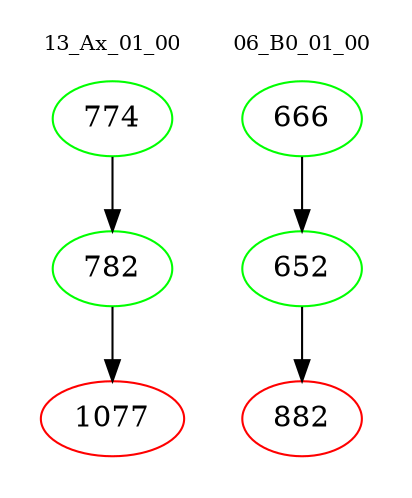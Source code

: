 digraph{
subgraph cluster_0 {
color = white
label = "13_Ax_01_00";
fontsize=10;
T0_774 [label="774", color="green"]
T0_774 -> T0_782 [color="black"]
T0_782 [label="782", color="green"]
T0_782 -> T0_1077 [color="black"]
T0_1077 [label="1077", color="red"]
}
subgraph cluster_1 {
color = white
label = "06_B0_01_00";
fontsize=10;
T1_666 [label="666", color="green"]
T1_666 -> T1_652 [color="black"]
T1_652 [label="652", color="green"]
T1_652 -> T1_882 [color="black"]
T1_882 [label="882", color="red"]
}
}

